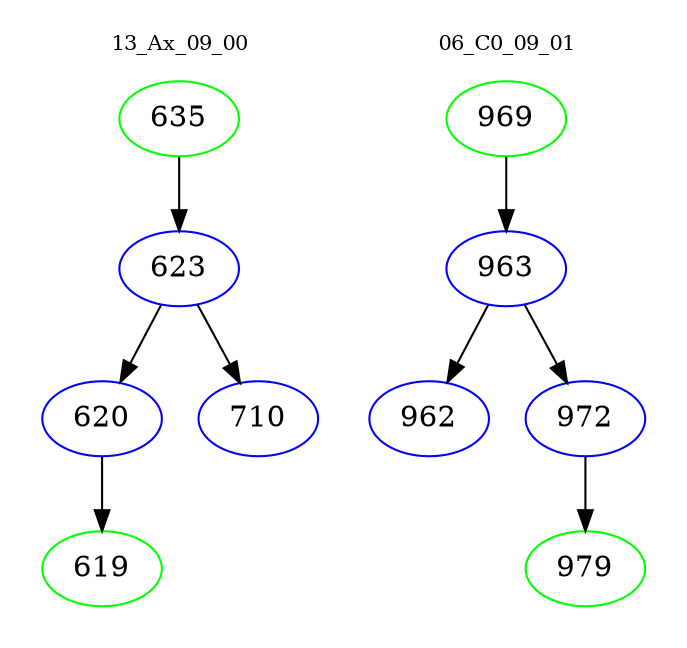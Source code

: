 digraph{
subgraph cluster_0 {
color = white
label = "13_Ax_09_00";
fontsize=10;
T0_635 [label="635", color="green"]
T0_635 -> T0_623 [color="black"]
T0_623 [label="623", color="blue"]
T0_623 -> T0_620 [color="black"]
T0_620 [label="620", color="blue"]
T0_620 -> T0_619 [color="black"]
T0_619 [label="619", color="green"]
T0_623 -> T0_710 [color="black"]
T0_710 [label="710", color="blue"]
}
subgraph cluster_1 {
color = white
label = "06_C0_09_01";
fontsize=10;
T1_969 [label="969", color="green"]
T1_969 -> T1_963 [color="black"]
T1_963 [label="963", color="blue"]
T1_963 -> T1_962 [color="black"]
T1_962 [label="962", color="blue"]
T1_963 -> T1_972 [color="black"]
T1_972 [label="972", color="blue"]
T1_972 -> T1_979 [color="black"]
T1_979 [label="979", color="green"]
}
}
